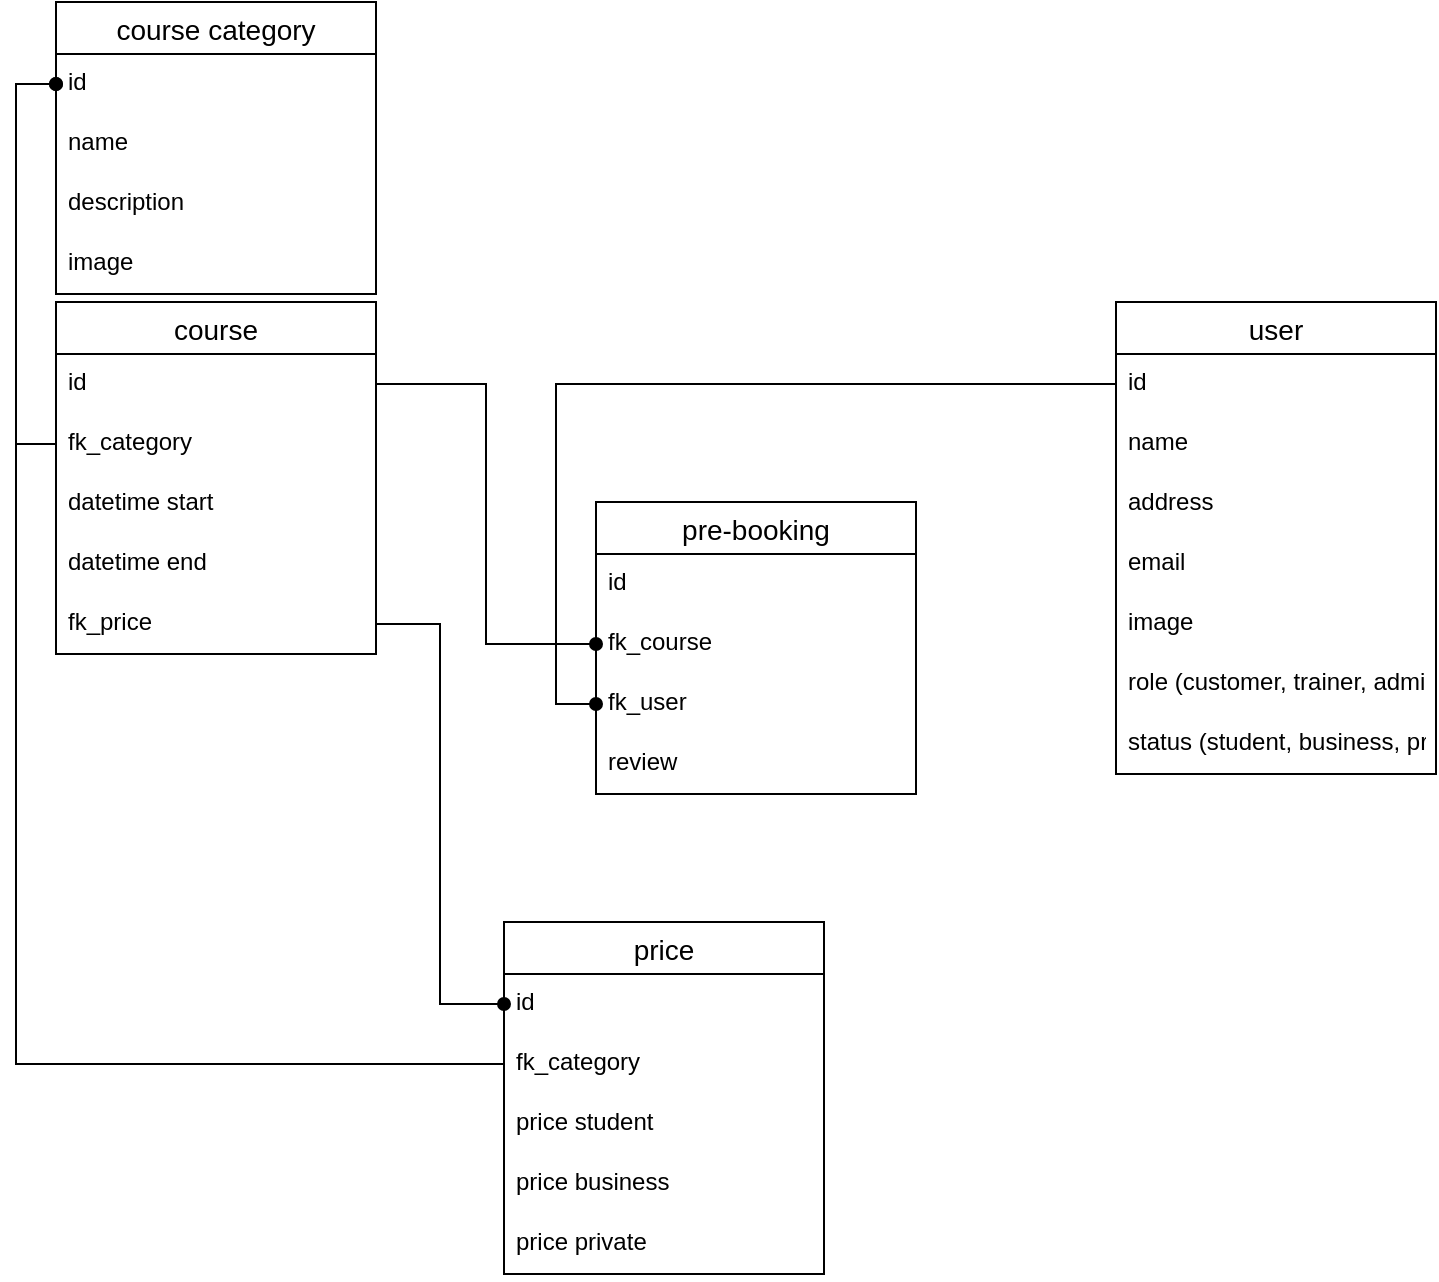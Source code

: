 <mxfile version="20.6.0" type="device"><diagram id="Wf4ZhZgoJtJx3Hqnvzox" name="Seite-1"><mxGraphModel dx="946" dy="564" grid="1" gridSize="10" guides="1" tooltips="1" connect="1" arrows="1" fold="1" page="1" pageScale="1" pageWidth="827" pageHeight="1169" math="0" shadow="0"><root><mxCell id="0"/><mxCell id="1" parent="0"/><mxCell id="pnRjNf97Ls0mgxNOSjGz-1" value="course" style="swimlane;fontStyle=0;childLayout=stackLayout;horizontal=1;startSize=26;horizontalStack=0;resizeParent=1;resizeParentMax=0;resizeLast=0;collapsible=1;marginBottom=0;align=center;fontSize=14;" vertex="1" parent="1"><mxGeometry x="80" y="210" width="160" height="176" as="geometry"/></mxCell><mxCell id="pnRjNf97Ls0mgxNOSjGz-2" value="id" style="text;strokeColor=none;fillColor=none;spacingLeft=4;spacingRight=4;overflow=hidden;rotatable=0;points=[[0,0.5],[1,0.5]];portConstraint=eastwest;fontSize=12;" vertex="1" parent="pnRjNf97Ls0mgxNOSjGz-1"><mxGeometry y="26" width="160" height="30" as="geometry"/></mxCell><mxCell id="pnRjNf97Ls0mgxNOSjGz-8" value="fk_category" style="text;strokeColor=none;fillColor=none;spacingLeft=4;spacingRight=4;overflow=hidden;rotatable=0;points=[[0,0.5],[1,0.5]];portConstraint=eastwest;fontSize=12;" vertex="1" parent="pnRjNf97Ls0mgxNOSjGz-1"><mxGeometry y="56" width="160" height="30" as="geometry"/></mxCell><mxCell id="pnRjNf97Ls0mgxNOSjGz-6" value="datetime start" style="text;strokeColor=none;fillColor=none;spacingLeft=4;spacingRight=4;overflow=hidden;rotatable=0;points=[[0,0.5],[1,0.5]];portConstraint=eastwest;fontSize=12;" vertex="1" parent="pnRjNf97Ls0mgxNOSjGz-1"><mxGeometry y="86" width="160" height="30" as="geometry"/></mxCell><mxCell id="pnRjNf97Ls0mgxNOSjGz-7" value="datetime end" style="text;strokeColor=none;fillColor=none;spacingLeft=4;spacingRight=4;overflow=hidden;rotatable=0;points=[[0,0.5],[1,0.5]];portConstraint=eastwest;fontSize=12;" vertex="1" parent="pnRjNf97Ls0mgxNOSjGz-1"><mxGeometry y="116" width="160" height="30" as="geometry"/></mxCell><mxCell id="pnRjNf97Ls0mgxNOSjGz-4" value="fk_price" style="text;strokeColor=none;fillColor=none;spacingLeft=4;spacingRight=4;overflow=hidden;rotatable=0;points=[[0,0.5],[1,0.5]];portConstraint=eastwest;fontSize=12;" vertex="1" parent="pnRjNf97Ls0mgxNOSjGz-1"><mxGeometry y="146" width="160" height="30" as="geometry"/></mxCell><mxCell id="pnRjNf97Ls0mgxNOSjGz-10" value="user" style="swimlane;fontStyle=0;childLayout=stackLayout;horizontal=1;startSize=26;horizontalStack=0;resizeParent=1;resizeParentMax=0;resizeLast=0;collapsible=1;marginBottom=0;align=center;fontSize=14;" vertex="1" parent="1"><mxGeometry x="610" y="210" width="160" height="236" as="geometry"/></mxCell><mxCell id="pnRjNf97Ls0mgxNOSjGz-11" value="id" style="text;strokeColor=none;fillColor=none;spacingLeft=4;spacingRight=4;overflow=hidden;rotatable=0;points=[[0,0.5],[1,0.5]];portConstraint=eastwest;fontSize=12;" vertex="1" parent="pnRjNf97Ls0mgxNOSjGz-10"><mxGeometry y="26" width="160" height="30" as="geometry"/></mxCell><mxCell id="pnRjNf97Ls0mgxNOSjGz-12" value="name" style="text;strokeColor=none;fillColor=none;spacingLeft=4;spacingRight=4;overflow=hidden;rotatable=0;points=[[0,0.5],[1,0.5]];portConstraint=eastwest;fontSize=12;" vertex="1" parent="pnRjNf97Ls0mgxNOSjGz-10"><mxGeometry y="56" width="160" height="30" as="geometry"/></mxCell><mxCell id="pnRjNf97Ls0mgxNOSjGz-32" value="address" style="text;strokeColor=none;fillColor=none;spacingLeft=4;spacingRight=4;overflow=hidden;rotatable=0;points=[[0,0.5],[1,0.5]];portConstraint=eastwest;fontSize=12;" vertex="1" parent="pnRjNf97Ls0mgxNOSjGz-10"><mxGeometry y="86" width="160" height="30" as="geometry"/></mxCell><mxCell id="pnRjNf97Ls0mgxNOSjGz-13" value="email" style="text;strokeColor=none;fillColor=none;spacingLeft=4;spacingRight=4;overflow=hidden;rotatable=0;points=[[0,0.5],[1,0.5]];portConstraint=eastwest;fontSize=12;" vertex="1" parent="pnRjNf97Ls0mgxNOSjGz-10"><mxGeometry y="116" width="160" height="30" as="geometry"/></mxCell><mxCell id="pnRjNf97Ls0mgxNOSjGz-14" value="image" style="text;strokeColor=none;fillColor=none;spacingLeft=4;spacingRight=4;overflow=hidden;rotatable=0;points=[[0,0.5],[1,0.5]];portConstraint=eastwest;fontSize=12;" vertex="1" parent="pnRjNf97Ls0mgxNOSjGz-10"><mxGeometry y="146" width="160" height="30" as="geometry"/></mxCell><mxCell id="pnRjNf97Ls0mgxNOSjGz-28" value="role (customer, trainer, admin)" style="text;strokeColor=none;fillColor=none;spacingLeft=4;spacingRight=4;overflow=hidden;rotatable=0;points=[[0,0.5],[1,0.5]];portConstraint=eastwest;fontSize=12;" vertex="1" parent="pnRjNf97Ls0mgxNOSjGz-10"><mxGeometry y="176" width="160" height="30" as="geometry"/></mxCell><mxCell id="pnRjNf97Ls0mgxNOSjGz-29" value="status (student, business, private)" style="text;strokeColor=none;fillColor=none;spacingLeft=4;spacingRight=4;overflow=hidden;rotatable=0;points=[[0,0.5],[1,0.5]];portConstraint=eastwest;fontSize=12;" vertex="1" parent="pnRjNf97Ls0mgxNOSjGz-10"><mxGeometry y="206" width="160" height="30" as="geometry"/></mxCell><mxCell id="pnRjNf97Ls0mgxNOSjGz-33" value="pre-booking" style="swimlane;fontStyle=0;childLayout=stackLayout;horizontal=1;startSize=26;horizontalStack=0;resizeParent=1;resizeParentMax=0;resizeLast=0;collapsible=1;marginBottom=0;align=center;fontSize=14;" vertex="1" parent="1"><mxGeometry x="350" y="310" width="160" height="146" as="geometry"/></mxCell><mxCell id="pnRjNf97Ls0mgxNOSjGz-34" value="id" style="text;strokeColor=none;fillColor=none;spacingLeft=4;spacingRight=4;overflow=hidden;rotatable=0;points=[[0,0.5],[1,0.5]];portConstraint=eastwest;fontSize=12;" vertex="1" parent="pnRjNf97Ls0mgxNOSjGz-33"><mxGeometry y="26" width="160" height="30" as="geometry"/></mxCell><mxCell id="pnRjNf97Ls0mgxNOSjGz-35" value="fk_course" style="text;strokeColor=none;fillColor=none;spacingLeft=4;spacingRight=4;overflow=hidden;rotatable=0;points=[[0,0.5],[1,0.5]];portConstraint=eastwest;fontSize=12;" vertex="1" parent="pnRjNf97Ls0mgxNOSjGz-33"><mxGeometry y="56" width="160" height="30" as="geometry"/></mxCell><mxCell id="pnRjNf97Ls0mgxNOSjGz-36" value="fk_user" style="text;strokeColor=none;fillColor=none;spacingLeft=4;spacingRight=4;overflow=hidden;rotatable=0;points=[[0,0.5],[1,0.5]];portConstraint=eastwest;fontSize=12;" vertex="1" parent="pnRjNf97Ls0mgxNOSjGz-33"><mxGeometry y="86" width="160" height="30" as="geometry"/></mxCell><mxCell id="pnRjNf97Ls0mgxNOSjGz-37" value="review" style="text;strokeColor=none;fillColor=none;spacingLeft=4;spacingRight=4;overflow=hidden;rotatable=0;points=[[0,0.5],[1,0.5]];portConstraint=eastwest;fontSize=12;" vertex="1" parent="pnRjNf97Ls0mgxNOSjGz-33"><mxGeometry y="116" width="160" height="30" as="geometry"/></mxCell><mxCell id="pnRjNf97Ls0mgxNOSjGz-45" style="edgeStyle=orthogonalEdgeStyle;rounded=0;orthogonalLoop=1;jettySize=auto;html=1;entryX=0;entryY=0.5;entryDx=0;entryDy=0;endArrow=oval;endFill=1;" edge="1" parent="1" source="pnRjNf97Ls0mgxNOSjGz-11" target="pnRjNf97Ls0mgxNOSjGz-36"><mxGeometry relative="1" as="geometry"/></mxCell><mxCell id="pnRjNf97Ls0mgxNOSjGz-46" style="edgeStyle=orthogonalEdgeStyle;rounded=0;orthogonalLoop=1;jettySize=auto;html=1;entryX=0;entryY=0.5;entryDx=0;entryDy=0;endArrow=oval;endFill=1;" edge="1" parent="1" source="pnRjNf97Ls0mgxNOSjGz-2" target="pnRjNf97Ls0mgxNOSjGz-35"><mxGeometry relative="1" as="geometry"/></mxCell><mxCell id="pnRjNf97Ls0mgxNOSjGz-51" value="price" style="swimlane;fontStyle=0;childLayout=stackLayout;horizontal=1;startSize=26;horizontalStack=0;resizeParent=1;resizeParentMax=0;resizeLast=0;collapsible=1;marginBottom=0;align=center;fontSize=14;" vertex="1" parent="1"><mxGeometry x="304" y="520" width="160" height="176" as="geometry"/></mxCell><mxCell id="pnRjNf97Ls0mgxNOSjGz-52" value="id" style="text;strokeColor=none;fillColor=none;spacingLeft=4;spacingRight=4;overflow=hidden;rotatable=0;points=[[0,0.5],[1,0.5]];portConstraint=eastwest;fontSize=12;" vertex="1" parent="pnRjNf97Ls0mgxNOSjGz-51"><mxGeometry y="26" width="160" height="30" as="geometry"/></mxCell><mxCell id="pnRjNf97Ls0mgxNOSjGz-53" value="fk_category" style="text;strokeColor=none;fillColor=none;spacingLeft=4;spacingRight=4;overflow=hidden;rotatable=0;points=[[0,0.5],[1,0.5]];portConstraint=eastwest;fontSize=12;" vertex="1" parent="pnRjNf97Ls0mgxNOSjGz-51"><mxGeometry y="56" width="160" height="30" as="geometry"/></mxCell><mxCell id="pnRjNf97Ls0mgxNOSjGz-54" value="price student" style="text;strokeColor=none;fillColor=none;spacingLeft=4;spacingRight=4;overflow=hidden;rotatable=0;points=[[0,0.5],[1,0.5]];portConstraint=eastwest;fontSize=12;" vertex="1" parent="pnRjNf97Ls0mgxNOSjGz-51"><mxGeometry y="86" width="160" height="30" as="geometry"/></mxCell><mxCell id="pnRjNf97Ls0mgxNOSjGz-55" value="price business" style="text;strokeColor=none;fillColor=none;spacingLeft=4;spacingRight=4;overflow=hidden;rotatable=0;points=[[0,0.5],[1,0.5]];portConstraint=eastwest;fontSize=12;" vertex="1" parent="pnRjNf97Ls0mgxNOSjGz-51"><mxGeometry y="116" width="160" height="30" as="geometry"/></mxCell><mxCell id="pnRjNf97Ls0mgxNOSjGz-56" value="price private" style="text;strokeColor=none;fillColor=none;spacingLeft=4;spacingRight=4;overflow=hidden;rotatable=0;points=[[0,0.5],[1,0.5]];portConstraint=eastwest;fontSize=12;" vertex="1" parent="pnRjNf97Ls0mgxNOSjGz-51"><mxGeometry y="146" width="160" height="30" as="geometry"/></mxCell><mxCell id="pnRjNf97Ls0mgxNOSjGz-57" style="edgeStyle=orthogonalEdgeStyle;rounded=0;orthogonalLoop=1;jettySize=auto;html=1;entryX=0;entryY=0.5;entryDx=0;entryDy=0;endArrow=oval;endFill=1;" edge="1" parent="1" source="pnRjNf97Ls0mgxNOSjGz-4" target="pnRjNf97Ls0mgxNOSjGz-52"><mxGeometry relative="1" as="geometry"/></mxCell><mxCell id="pnRjNf97Ls0mgxNOSjGz-58" value="course category" style="swimlane;fontStyle=0;childLayout=stackLayout;horizontal=1;startSize=26;horizontalStack=0;resizeParent=1;resizeParentMax=0;resizeLast=0;collapsible=1;marginBottom=0;align=center;fontSize=14;" vertex="1" parent="1"><mxGeometry x="80" y="60" width="160" height="146" as="geometry"/></mxCell><mxCell id="pnRjNf97Ls0mgxNOSjGz-59" value="id" style="text;strokeColor=none;fillColor=none;spacingLeft=4;spacingRight=4;overflow=hidden;rotatable=0;points=[[0,0.5],[1,0.5]];portConstraint=eastwest;fontSize=12;" vertex="1" parent="pnRjNf97Ls0mgxNOSjGz-58"><mxGeometry y="26" width="160" height="30" as="geometry"/></mxCell><mxCell id="pnRjNf97Ls0mgxNOSjGz-60" value="name" style="text;strokeColor=none;fillColor=none;spacingLeft=4;spacingRight=4;overflow=hidden;rotatable=0;points=[[0,0.5],[1,0.5]];portConstraint=eastwest;fontSize=12;" vertex="1" parent="pnRjNf97Ls0mgxNOSjGz-58"><mxGeometry y="56" width="160" height="30" as="geometry"/></mxCell><mxCell id="pnRjNf97Ls0mgxNOSjGz-61" value="description" style="text;strokeColor=none;fillColor=none;spacingLeft=4;spacingRight=4;overflow=hidden;rotatable=0;points=[[0,0.5],[1,0.5]];portConstraint=eastwest;fontSize=12;" vertex="1" parent="pnRjNf97Ls0mgxNOSjGz-58"><mxGeometry y="86" width="160" height="30" as="geometry"/></mxCell><mxCell id="pnRjNf97Ls0mgxNOSjGz-68" value="image" style="text;strokeColor=none;fillColor=none;spacingLeft=4;spacingRight=4;overflow=hidden;rotatable=0;points=[[0,0.5],[1,0.5]];portConstraint=eastwest;fontSize=12;" vertex="1" parent="pnRjNf97Ls0mgxNOSjGz-58"><mxGeometry y="116" width="160" height="30" as="geometry"/></mxCell><mxCell id="pnRjNf97Ls0mgxNOSjGz-66" style="edgeStyle=orthogonalEdgeStyle;rounded=0;orthogonalLoop=1;jettySize=auto;html=1;entryX=0;entryY=0.5;entryDx=0;entryDy=0;endArrow=oval;endFill=1;" edge="1" parent="1" source="pnRjNf97Ls0mgxNOSjGz-8" target="pnRjNf97Ls0mgxNOSjGz-59"><mxGeometry relative="1" as="geometry"/></mxCell><mxCell id="pnRjNf97Ls0mgxNOSjGz-67" style="edgeStyle=orthogonalEdgeStyle;rounded=0;orthogonalLoop=1;jettySize=auto;html=1;entryX=0;entryY=0.5;entryDx=0;entryDy=0;endArrow=oval;endFill=1;" edge="1" parent="1" source="pnRjNf97Ls0mgxNOSjGz-53" target="pnRjNf97Ls0mgxNOSjGz-59"><mxGeometry relative="1" as="geometry"/></mxCell></root></mxGraphModel></diagram></mxfile>